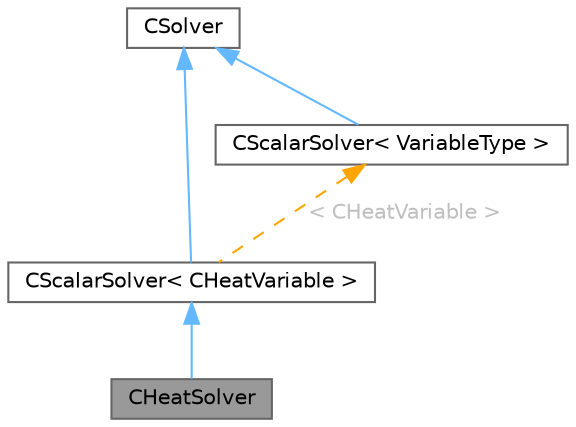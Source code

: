 digraph "CHeatSolver"
{
 // LATEX_PDF_SIZE
  bgcolor="transparent";
  edge [fontname=Helvetica,fontsize=10,labelfontname=Helvetica,labelfontsize=10];
  node [fontname=Helvetica,fontsize=10,shape=box,height=0.2,width=0.4];
  Node1 [id="Node000001",label="CHeatSolver",height=0.2,width=0.4,color="gray40", fillcolor="grey60", style="filled", fontcolor="black",tooltip="Main class for defining the finite-volume heat solver."];
  Node2 -> Node1 [id="edge1_Node000001_Node000002",dir="back",color="steelblue1",style="solid",tooltip=" "];
  Node2 [id="Node000002",label="CScalarSolver\< CHeatVariable \>",height=0.2,width=0.4,color="gray40", fillcolor="white", style="filled",URL="$classCScalarSolver.html",tooltip=" "];
  Node3 -> Node2 [id="edge2_Node000002_Node000003",dir="back",color="steelblue1",style="solid",tooltip=" "];
  Node3 [id="Node000003",label="CSolver",height=0.2,width=0.4,color="gray40", fillcolor="white", style="filled",URL="$classCSolver.html",tooltip=" "];
  Node4 -> Node2 [id="edge3_Node000002_Node000004",dir="back",color="orange",style="dashed",tooltip=" ",label=" \< CHeatVariable \>",fontcolor="grey" ];
  Node4 [id="Node000004",label="CScalarSolver\< VariableType \>",height=0.2,width=0.4,color="gray40", fillcolor="white", style="filled",URL="$classCScalarSolver.html",tooltip="Main class for defining a scalar solver."];
  Node3 -> Node4 [id="edge4_Node000004_Node000003",dir="back",color="steelblue1",style="solid",tooltip=" "];
}
